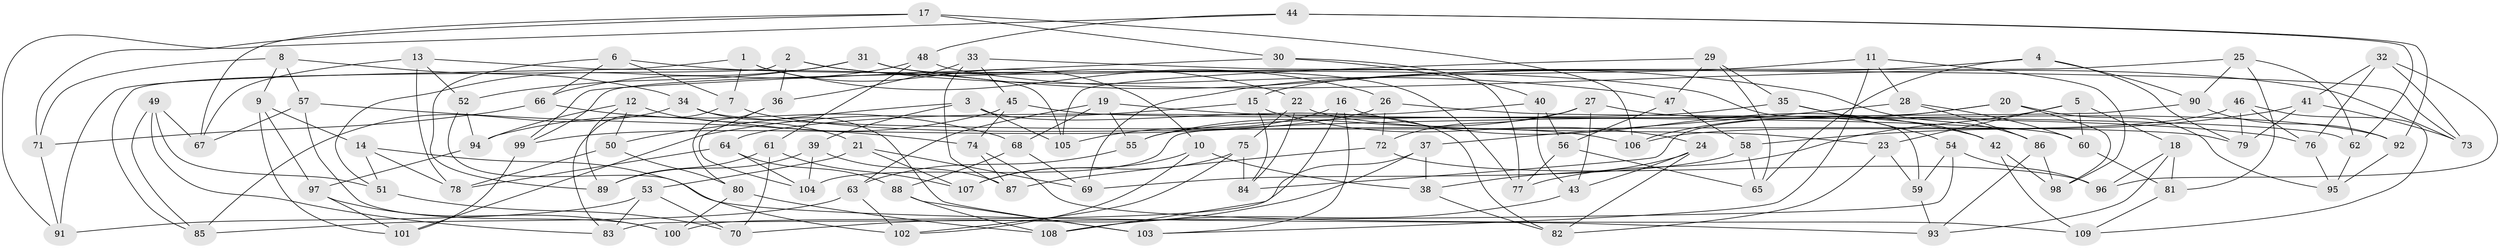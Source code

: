 // Generated by graph-tools (version 1.1) at 2025/50/03/09/25 03:50:45]
// undirected, 109 vertices, 218 edges
graph export_dot {
graph [start="1"]
  node [color=gray90,style=filled];
  1;
  2;
  3;
  4;
  5;
  6;
  7;
  8;
  9;
  10;
  11;
  12;
  13;
  14;
  15;
  16;
  17;
  18;
  19;
  20;
  21;
  22;
  23;
  24;
  25;
  26;
  27;
  28;
  29;
  30;
  31;
  32;
  33;
  34;
  35;
  36;
  37;
  38;
  39;
  40;
  41;
  42;
  43;
  44;
  45;
  46;
  47;
  48;
  49;
  50;
  51;
  52;
  53;
  54;
  55;
  56;
  57;
  58;
  59;
  60;
  61;
  62;
  63;
  64;
  65;
  66;
  67;
  68;
  69;
  70;
  71;
  72;
  73;
  74;
  75;
  76;
  77;
  78;
  79;
  80;
  81;
  82;
  83;
  84;
  85;
  86;
  87;
  88;
  89;
  90;
  91;
  92;
  93;
  94;
  95;
  96;
  97;
  98;
  99;
  100;
  101;
  102;
  103;
  104;
  105;
  106;
  107;
  108;
  109;
  1 -- 91;
  1 -- 26;
  1 -- 7;
  1 -- 10;
  2 -- 47;
  2 -- 36;
  2 -- 22;
  2 -- 85;
  3 -- 105;
  3 -- 82;
  3 -- 39;
  3 -- 50;
  4 -- 65;
  4 -- 15;
  4 -- 79;
  4 -- 90;
  5 -- 77;
  5 -- 23;
  5 -- 60;
  5 -- 18;
  6 -- 66;
  6 -- 7;
  6 -- 89;
  6 -- 59;
  7 -- 106;
  7 -- 83;
  8 -- 71;
  8 -- 9;
  8 -- 57;
  8 -- 34;
  9 -- 14;
  9 -- 101;
  9 -- 97;
  10 -- 107;
  10 -- 38;
  10 -- 102;
  11 -- 28;
  11 -- 98;
  11 -- 103;
  11 -- 69;
  12 -- 94;
  12 -- 50;
  12 -- 89;
  12 -- 21;
  13 -- 105;
  13 -- 78;
  13 -- 52;
  13 -- 67;
  14 -- 93;
  14 -- 78;
  14 -- 51;
  15 -- 84;
  15 -- 101;
  15 -- 24;
  16 -- 105;
  16 -- 42;
  16 -- 103;
  16 -- 108;
  17 -- 71;
  17 -- 106;
  17 -- 30;
  17 -- 67;
  18 -- 93;
  18 -- 81;
  18 -- 96;
  19 -- 76;
  19 -- 63;
  19 -- 55;
  19 -- 68;
  20 -- 98;
  20 -- 106;
  20 -- 84;
  20 -- 95;
  21 -- 53;
  21 -- 107;
  21 -- 69;
  22 -- 75;
  22 -- 84;
  22 -- 23;
  23 -- 82;
  23 -- 59;
  24 -- 38;
  24 -- 82;
  24 -- 43;
  25 -- 99;
  25 -- 81;
  25 -- 90;
  25 -- 62;
  26 -- 62;
  26 -- 99;
  26 -- 72;
  27 -- 55;
  27 -- 43;
  27 -- 92;
  27 -- 72;
  28 -- 86;
  28 -- 60;
  28 -- 37;
  29 -- 47;
  29 -- 105;
  29 -- 65;
  29 -- 35;
  30 -- 99;
  30 -- 77;
  30 -- 40;
  31 -- 77;
  31 -- 52;
  31 -- 86;
  31 -- 51;
  32 -- 41;
  32 -- 73;
  32 -- 96;
  32 -- 76;
  33 -- 87;
  33 -- 73;
  33 -- 45;
  33 -- 36;
  34 -- 79;
  34 -- 103;
  34 -- 85;
  35 -- 55;
  35 -- 54;
  35 -- 42;
  36 -- 80;
  36 -- 104;
  37 -- 70;
  37 -- 100;
  37 -- 38;
  38 -- 82;
  39 -- 104;
  39 -- 89;
  39 -- 87;
  40 -- 56;
  40 -- 43;
  40 -- 64;
  41 -- 79;
  41 -- 73;
  41 -- 58;
  42 -- 98;
  42 -- 109;
  43 -- 108;
  44 -- 92;
  44 -- 48;
  44 -- 62;
  44 -- 91;
  45 -- 74;
  45 -- 60;
  45 -- 94;
  46 -- 109;
  46 -- 79;
  46 -- 106;
  46 -- 76;
  47 -- 58;
  47 -- 56;
  48 -- 61;
  48 -- 73;
  48 -- 66;
  49 -- 67;
  49 -- 85;
  49 -- 83;
  49 -- 51;
  50 -- 80;
  50 -- 78;
  51 -- 70;
  52 -- 102;
  52 -- 94;
  53 -- 83;
  53 -- 70;
  53 -- 91;
  54 -- 96;
  54 -- 83;
  54 -- 59;
  55 -- 63;
  56 -- 65;
  56 -- 77;
  57 -- 100;
  57 -- 67;
  57 -- 74;
  58 -- 65;
  58 -- 69;
  59 -- 93;
  60 -- 81;
  61 -- 89;
  61 -- 70;
  61 -- 107;
  62 -- 95;
  63 -- 102;
  63 -- 85;
  64 -- 78;
  64 -- 104;
  64 -- 88;
  66 -- 68;
  66 -- 71;
  68 -- 88;
  68 -- 69;
  71 -- 91;
  72 -- 96;
  72 -- 87;
  74 -- 87;
  74 -- 109;
  75 -- 107;
  75 -- 102;
  75 -- 84;
  76 -- 95;
  80 -- 100;
  80 -- 108;
  81 -- 109;
  86 -- 98;
  86 -- 93;
  88 -- 103;
  88 -- 108;
  90 -- 104;
  90 -- 92;
  92 -- 95;
  94 -- 97;
  97 -- 101;
  97 -- 100;
  99 -- 101;
}

